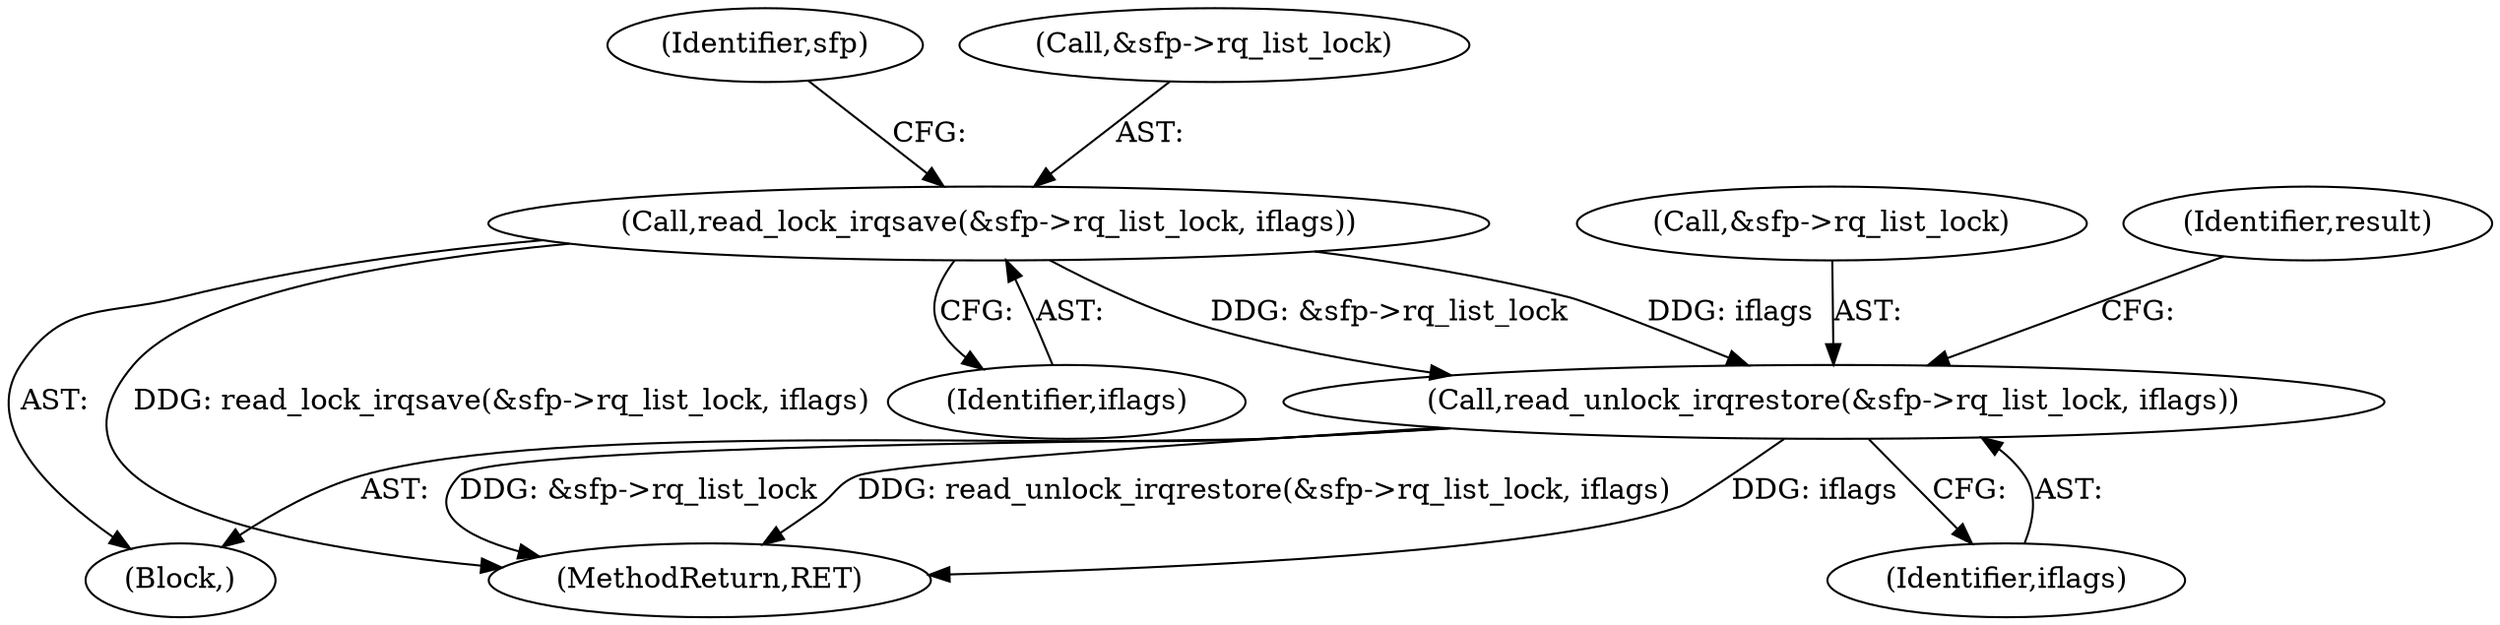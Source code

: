 digraph "0_linux_3e0097499839e0fe3af380410eababe5a47c4cf9_0@API" {
"1000841" [label="(Call,read_unlock_irqrestore(&sfp->rq_list_lock, iflags))"];
"1000832" [label="(Call,read_lock_irqsave(&sfp->rq_list_lock, iflags))"];
"1000832" [label="(Call,read_lock_irqsave(&sfp->rq_list_lock, iflags))"];
"1000817" [label="(Block,)"];
"1000837" [label="(Identifier,iflags)"];
"1000839" [label="(Identifier,sfp)"];
"1000833" [label="(Call,&sfp->rq_list_lock)"];
"1000842" [label="(Call,&sfp->rq_list_lock)"];
"1000848" [label="(Identifier,result)"];
"1000841" [label="(Call,read_unlock_irqrestore(&sfp->rq_list_lock, iflags))"];
"1001060" [label="(MethodReturn,RET)"];
"1000846" [label="(Identifier,iflags)"];
"1000841" -> "1000817"  [label="AST: "];
"1000841" -> "1000846"  [label="CFG: "];
"1000842" -> "1000841"  [label="AST: "];
"1000846" -> "1000841"  [label="AST: "];
"1000848" -> "1000841"  [label="CFG: "];
"1000841" -> "1001060"  [label="DDG: iflags"];
"1000841" -> "1001060"  [label="DDG: &sfp->rq_list_lock"];
"1000841" -> "1001060"  [label="DDG: read_unlock_irqrestore(&sfp->rq_list_lock, iflags)"];
"1000832" -> "1000841"  [label="DDG: &sfp->rq_list_lock"];
"1000832" -> "1000841"  [label="DDG: iflags"];
"1000832" -> "1000817"  [label="AST: "];
"1000832" -> "1000837"  [label="CFG: "];
"1000833" -> "1000832"  [label="AST: "];
"1000837" -> "1000832"  [label="AST: "];
"1000839" -> "1000832"  [label="CFG: "];
"1000832" -> "1001060"  [label="DDG: read_lock_irqsave(&sfp->rq_list_lock, iflags)"];
}
